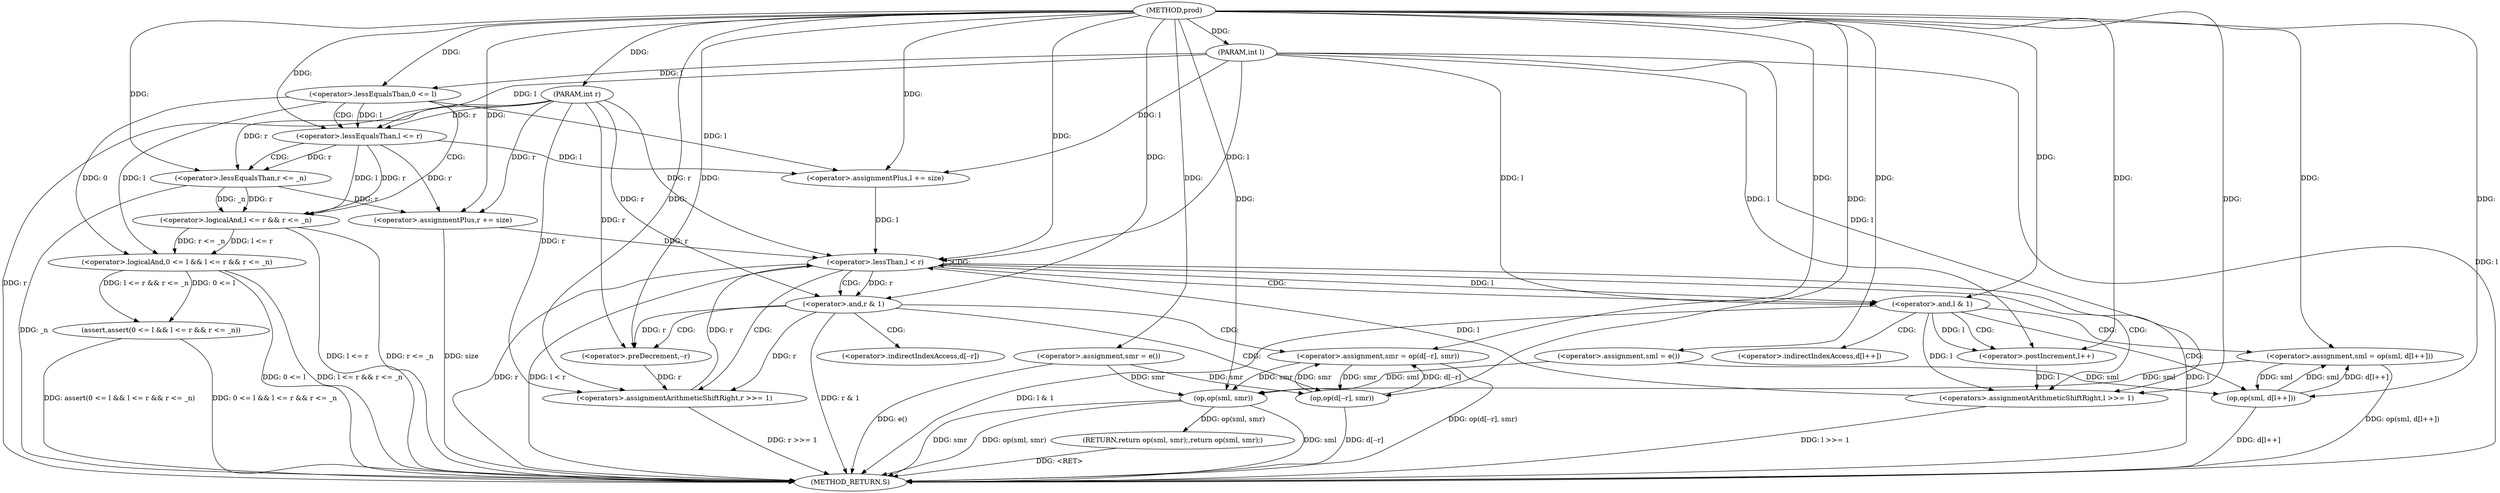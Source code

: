 digraph "prod" {  
"1005949" [label = "(METHOD,prod)" ]
"1006018" [label = "(METHOD_RETURN,S)" ]
"1005950" [label = "(PARAM,int l)" ]
"1005951" [label = "(PARAM,int r)" ]
"1005953" [label = "(assert,assert(0 <= l && l <= r && r <= _n))" ]
"1005966" [label = "(<operator>.assignment,sml = e())" ]
"1005970" [label = "(<operator>.assignment,smr = e())" ]
"1005973" [label = "(<operator>.assignmentPlus,l += size)" ]
"1005976" [label = "(<operator>.assignmentPlus,r += size)" ]
"1006014" [label = "(RETURN,return op(sml, smr);,return op(sml, smr);)" ]
"1005980" [label = "(<operator>.lessThan,l < r)" ]
"1006015" [label = "(op,op(sml, smr))" ]
"1005954" [label = "(<operator>.logicalAnd,0 <= l && l <= r && r <= _n)" ]
"1006008" [label = "(<operators>.assignmentArithmeticShiftRight,l >>= 1)" ]
"1006011" [label = "(<operators>.assignmentArithmeticShiftRight,r >>= 1)" ]
"1005955" [label = "(<operator>.lessEqualsThan,0 <= l)" ]
"1005958" [label = "(<operator>.logicalAnd,l <= r && r <= _n)" ]
"1005985" [label = "(<operator>.and,l & 1)" ]
"1005988" [label = "(<operator>.assignment,sml = op(sml, d[l++]))" ]
"1005997" [label = "(<operator>.and,r & 1)" ]
"1006000" [label = "(<operator>.assignment,smr = op(d[--r], smr))" ]
"1005959" [label = "(<operator>.lessEqualsThan,l <= r)" ]
"1005962" [label = "(<operator>.lessEqualsThan,r <= _n)" ]
"1005990" [label = "(op,op(sml, d[l++]))" ]
"1006002" [label = "(op,op(d[--r], smr))" ]
"1005994" [label = "(<operator>.postIncrement,l++)" ]
"1006005" [label = "(<operator>.preDecrement,--r)" ]
"1005992" [label = "(<operator>.indirectIndexAccess,d[l++])" ]
"1006003" [label = "(<operator>.indirectIndexAccess,d[--r])" ]
  "1006014" -> "1006018"  [ label = "DDG: <RET>"] 
  "1005950" -> "1006018"  [ label = "DDG: l"] 
  "1005951" -> "1006018"  [ label = "DDG: r"] 
  "1005954" -> "1006018"  [ label = "DDG: 0 <= l"] 
  "1005958" -> "1006018"  [ label = "DDG: l <= r"] 
  "1005958" -> "1006018"  [ label = "DDG: r <= _n"] 
  "1005954" -> "1006018"  [ label = "DDG: l <= r && r <= _n"] 
  "1005953" -> "1006018"  [ label = "DDG: 0 <= l && l <= r && r <= _n"] 
  "1005953" -> "1006018"  [ label = "DDG: assert(0 <= l && l <= r && r <= _n)"] 
  "1005970" -> "1006018"  [ label = "DDG: e()"] 
  "1005976" -> "1006018"  [ label = "DDG: size"] 
  "1005980" -> "1006018"  [ label = "DDG: l"] 
  "1005980" -> "1006018"  [ label = "DDG: r"] 
  "1005980" -> "1006018"  [ label = "DDG: l < r"] 
  "1006015" -> "1006018"  [ label = "DDG: sml"] 
  "1006015" -> "1006018"  [ label = "DDG: smr"] 
  "1006015" -> "1006018"  [ label = "DDG: op(sml, smr)"] 
  "1005985" -> "1006018"  [ label = "DDG: l & 1"] 
  "1005990" -> "1006018"  [ label = "DDG: d[l++]"] 
  "1005988" -> "1006018"  [ label = "DDG: op(sml, d[l++])"] 
  "1005997" -> "1006018"  [ label = "DDG: r & 1"] 
  "1006002" -> "1006018"  [ label = "DDG: d[--r]"] 
  "1006000" -> "1006018"  [ label = "DDG: op(d[--r], smr)"] 
  "1006008" -> "1006018"  [ label = "DDG: l >>= 1"] 
  "1006011" -> "1006018"  [ label = "DDG: r >>= 1"] 
  "1005962" -> "1006018"  [ label = "DDG: _n"] 
  "1005949" -> "1005950"  [ label = "DDG: "] 
  "1005949" -> "1005951"  [ label = "DDG: "] 
  "1005949" -> "1005966"  [ label = "DDG: "] 
  "1005949" -> "1005970"  [ label = "DDG: "] 
  "1005949" -> "1005973"  [ label = "DDG: "] 
  "1005949" -> "1005976"  [ label = "DDG: "] 
  "1006015" -> "1006014"  [ label = "DDG: op(sml, smr)"] 
  "1005954" -> "1005953"  [ label = "DDG: 0 <= l"] 
  "1005954" -> "1005953"  [ label = "DDG: l <= r && r <= _n"] 
  "1005955" -> "1005973"  [ label = "DDG: l"] 
  "1005959" -> "1005973"  [ label = "DDG: l"] 
  "1005950" -> "1005973"  [ label = "DDG: l"] 
  "1005959" -> "1005976"  [ label = "DDG: r"] 
  "1005962" -> "1005976"  [ label = "DDG: r"] 
  "1005951" -> "1005976"  [ label = "DDG: r"] 
  "1005955" -> "1005954"  [ label = "DDG: 0"] 
  "1005955" -> "1005954"  [ label = "DDG: l"] 
  "1005958" -> "1005954"  [ label = "DDG: r <= _n"] 
  "1005958" -> "1005954"  [ label = "DDG: l <= r"] 
  "1005973" -> "1005980"  [ label = "DDG: l"] 
  "1006008" -> "1005980"  [ label = "DDG: l"] 
  "1005950" -> "1005980"  [ label = "DDG: l"] 
  "1005949" -> "1005980"  [ label = "DDG: "] 
  "1005976" -> "1005980"  [ label = "DDG: r"] 
  "1006011" -> "1005980"  [ label = "DDG: r"] 
  "1005951" -> "1005980"  [ label = "DDG: r"] 
  "1005966" -> "1006015"  [ label = "DDG: sml"] 
  "1005988" -> "1006015"  [ label = "DDG: sml"] 
  "1005949" -> "1006015"  [ label = "DDG: "] 
  "1005970" -> "1006015"  [ label = "DDG: smr"] 
  "1006000" -> "1006015"  [ label = "DDG: smr"] 
  "1005949" -> "1005955"  [ label = "DDG: "] 
  "1005950" -> "1005955"  [ label = "DDG: l"] 
  "1005959" -> "1005958"  [ label = "DDG: l"] 
  "1005959" -> "1005958"  [ label = "DDG: r"] 
  "1005962" -> "1005958"  [ label = "DDG: r"] 
  "1005962" -> "1005958"  [ label = "DDG: _n"] 
  "1005990" -> "1005988"  [ label = "DDG: sml"] 
  "1005990" -> "1005988"  [ label = "DDG: d[l++]"] 
  "1006002" -> "1006000"  [ label = "DDG: d[--r]"] 
  "1006002" -> "1006000"  [ label = "DDG: smr"] 
  "1005985" -> "1006008"  [ label = "DDG: l"] 
  "1005994" -> "1006008"  [ label = "DDG: l"] 
  "1005950" -> "1006008"  [ label = "DDG: l"] 
  "1005949" -> "1006008"  [ label = "DDG: "] 
  "1005997" -> "1006011"  [ label = "DDG: r"] 
  "1006005" -> "1006011"  [ label = "DDG: r"] 
  "1005951" -> "1006011"  [ label = "DDG: r"] 
  "1005949" -> "1006011"  [ label = "DDG: "] 
  "1005955" -> "1005959"  [ label = "DDG: l"] 
  "1005950" -> "1005959"  [ label = "DDG: l"] 
  "1005949" -> "1005959"  [ label = "DDG: "] 
  "1005951" -> "1005959"  [ label = "DDG: r"] 
  "1005959" -> "1005962"  [ label = "DDG: r"] 
  "1005951" -> "1005962"  [ label = "DDG: r"] 
  "1005949" -> "1005962"  [ label = "DDG: "] 
  "1005980" -> "1005985"  [ label = "DDG: l"] 
  "1005950" -> "1005985"  [ label = "DDG: l"] 
  "1005949" -> "1005985"  [ label = "DDG: "] 
  "1005949" -> "1005988"  [ label = "DDG: "] 
  "1005980" -> "1005997"  [ label = "DDG: r"] 
  "1005951" -> "1005997"  [ label = "DDG: r"] 
  "1005949" -> "1005997"  [ label = "DDG: "] 
  "1005949" -> "1006000"  [ label = "DDG: "] 
  "1005966" -> "1005990"  [ label = "DDG: sml"] 
  "1005988" -> "1005990"  [ label = "DDG: sml"] 
  "1005949" -> "1005990"  [ label = "DDG: "] 
  "1005970" -> "1006002"  [ label = "DDG: smr"] 
  "1006000" -> "1006002"  [ label = "DDG: smr"] 
  "1005949" -> "1006002"  [ label = "DDG: "] 
  "1005985" -> "1005994"  [ label = "DDG: l"] 
  "1005950" -> "1005994"  [ label = "DDG: l"] 
  "1005949" -> "1005994"  [ label = "DDG: "] 
  "1005997" -> "1006005"  [ label = "DDG: r"] 
  "1005951" -> "1006005"  [ label = "DDG: r"] 
  "1005949" -> "1006005"  [ label = "DDG: "] 
  "1005980" -> "1005997"  [ label = "CDG: "] 
  "1005980" -> "1006011"  [ label = "CDG: "] 
  "1005980" -> "1005980"  [ label = "CDG: "] 
  "1005980" -> "1005985"  [ label = "CDG: "] 
  "1005980" -> "1006008"  [ label = "CDG: "] 
  "1005955" -> "1005958"  [ label = "CDG: "] 
  "1005955" -> "1005959"  [ label = "CDG: "] 
  "1005959" -> "1005962"  [ label = "CDG: "] 
  "1005985" -> "1005988"  [ label = "CDG: "] 
  "1005985" -> "1005990"  [ label = "CDG: "] 
  "1005985" -> "1005994"  [ label = "CDG: "] 
  "1005985" -> "1005992"  [ label = "CDG: "] 
  "1005997" -> "1006003"  [ label = "CDG: "] 
  "1005997" -> "1006005"  [ label = "CDG: "] 
  "1005997" -> "1006002"  [ label = "CDG: "] 
  "1005997" -> "1006000"  [ label = "CDG: "] 
}
